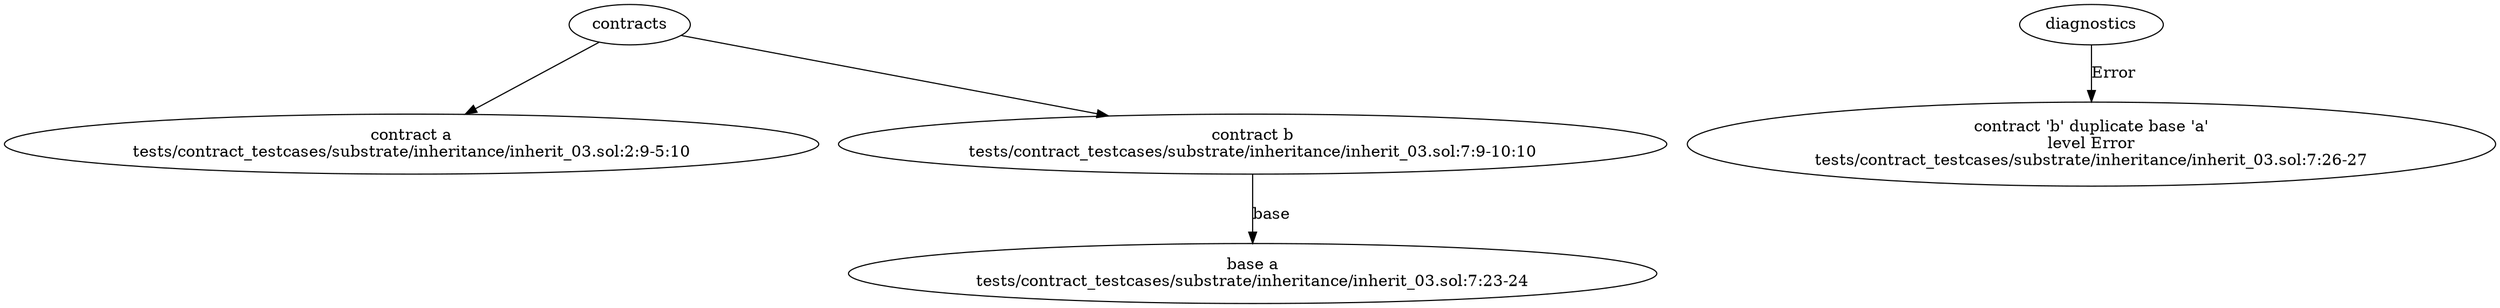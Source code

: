 strict digraph "tests/contract_testcases/substrate/inheritance/inherit_03.sol" {
	contract [label="contract a\ntests/contract_testcases/substrate/inheritance/inherit_03.sol:2:9-5:10"]
	contract_3 [label="contract b\ntests/contract_testcases/substrate/inheritance/inherit_03.sol:7:9-10:10"]
	base [label="base a\ntests/contract_testcases/substrate/inheritance/inherit_03.sol:7:23-24"]
	diagnostic [label="contract 'b' duplicate base 'a'\nlevel Error\ntests/contract_testcases/substrate/inheritance/inherit_03.sol:7:26-27"]
	contracts -> contract
	contracts -> contract_3
	contract_3 -> base [label="base"]
	diagnostics -> diagnostic [label="Error"]
}
